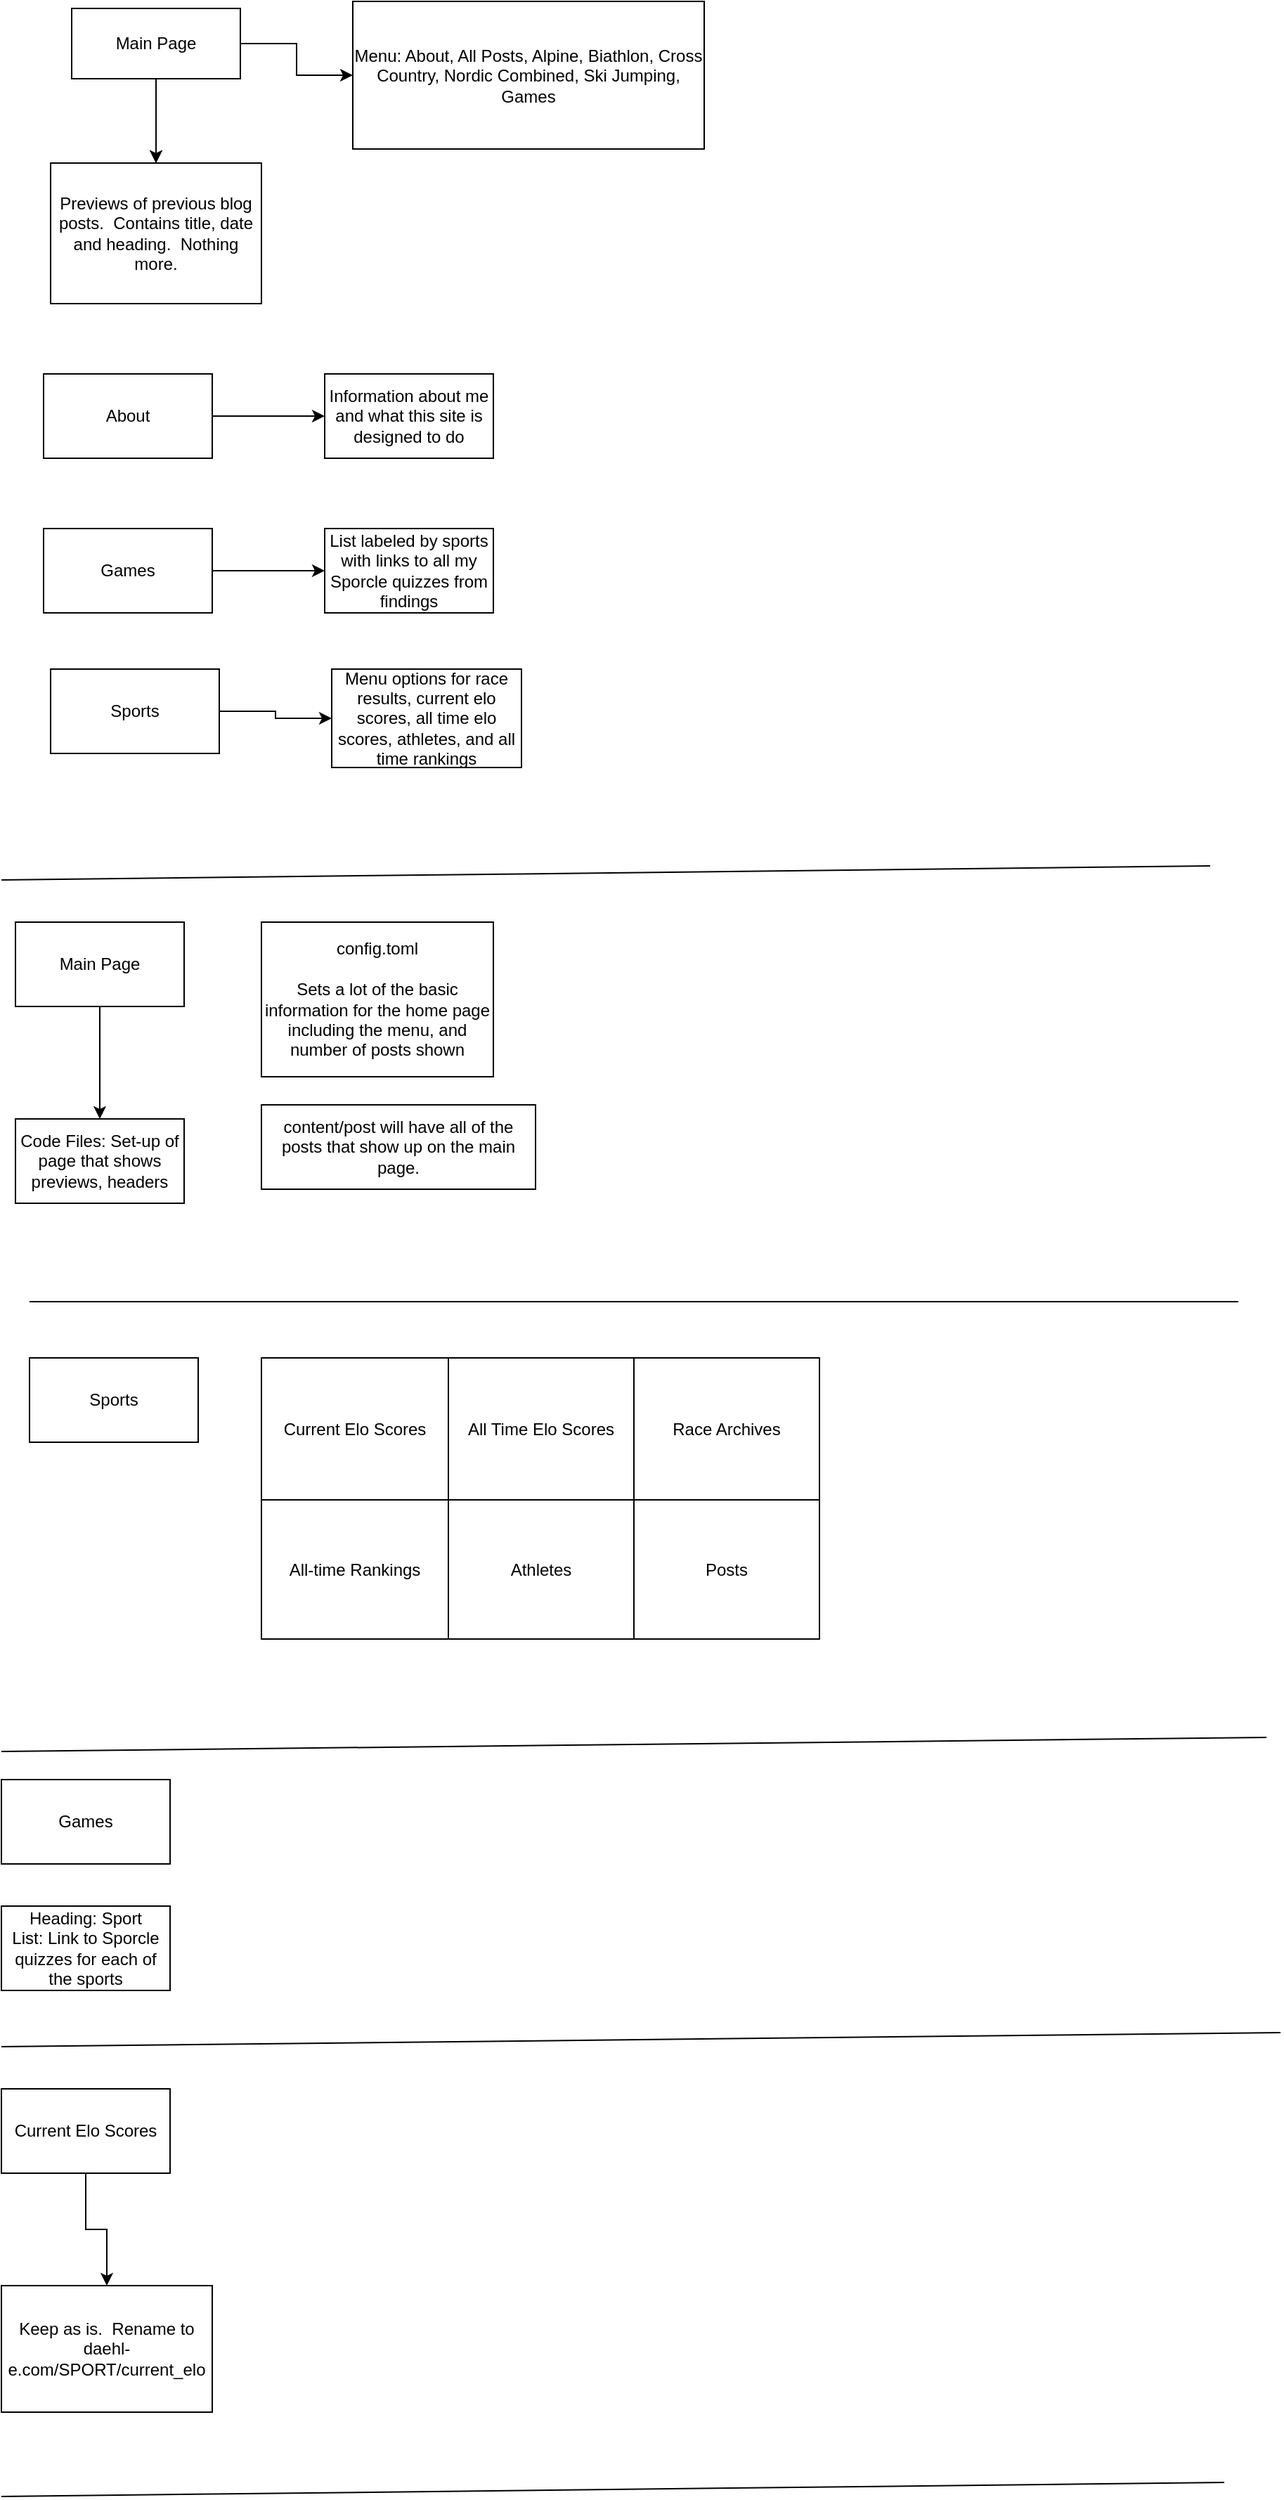 <mxfile version="26.0.10">
  <diagram name="Page-1" id="IvV1RmxwQuxQX_2ZJWTI">
    <mxGraphModel dx="1269" dy="1155" grid="1" gridSize="10" guides="1" tooltips="1" connect="1" arrows="1" fold="1" page="1" pageScale="1" pageWidth="999999" pageHeight="9999999" math="0" shadow="0">
      <root>
        <mxCell id="0" />
        <mxCell id="1" parent="0" />
        <mxCell id="frBr1456pMqaE7amHZvQ-3" value="" style="edgeStyle=orthogonalEdgeStyle;rounded=0;orthogonalLoop=1;jettySize=auto;html=1;" edge="1" parent="1" source="frBr1456pMqaE7amHZvQ-1" target="frBr1456pMqaE7amHZvQ-2">
          <mxGeometry relative="1" as="geometry" />
        </mxCell>
        <mxCell id="frBr1456pMqaE7amHZvQ-4" value="" style="edgeStyle=orthogonalEdgeStyle;rounded=0;orthogonalLoop=1;jettySize=auto;html=1;" edge="1" parent="1" source="frBr1456pMqaE7amHZvQ-1" target="frBr1456pMqaE7amHZvQ-2">
          <mxGeometry relative="1" as="geometry" />
        </mxCell>
        <mxCell id="frBr1456pMqaE7amHZvQ-8" value="" style="edgeStyle=orthogonalEdgeStyle;rounded=0;orthogonalLoop=1;jettySize=auto;html=1;" edge="1" parent="1" source="frBr1456pMqaE7amHZvQ-1" target="frBr1456pMqaE7amHZvQ-7">
          <mxGeometry relative="1" as="geometry" />
        </mxCell>
        <mxCell id="frBr1456pMqaE7amHZvQ-1" value="Main Page" style="rounded=0;whiteSpace=wrap;html=1;" vertex="1" parent="1">
          <mxGeometry x="90" y="40" width="120" height="50" as="geometry" />
        </mxCell>
        <mxCell id="frBr1456pMqaE7amHZvQ-2" value="Previews of previous blog posts.&amp;nbsp; Contains title, date and heading.&amp;nbsp; Nothing more." style="whiteSpace=wrap;html=1;rounded=0;" vertex="1" parent="1">
          <mxGeometry x="75" y="150" width="150" height="100" as="geometry" />
        </mxCell>
        <mxCell id="frBr1456pMqaE7amHZvQ-7" value="Menu: About, All Posts, Alpine, Biathlon, Cross Country, Nordic Combined, Ski Jumping, Games" style="whiteSpace=wrap;html=1;rounded=0;" vertex="1" parent="1">
          <mxGeometry x="290" y="35" width="250" height="105" as="geometry" />
        </mxCell>
        <mxCell id="frBr1456pMqaE7amHZvQ-12" value="" style="edgeStyle=orthogonalEdgeStyle;rounded=0;orthogonalLoop=1;jettySize=auto;html=1;" edge="1" parent="1" source="frBr1456pMqaE7amHZvQ-10" target="frBr1456pMqaE7amHZvQ-11">
          <mxGeometry relative="1" as="geometry" />
        </mxCell>
        <mxCell id="frBr1456pMqaE7amHZvQ-10" value="About" style="rounded=0;whiteSpace=wrap;html=1;" vertex="1" parent="1">
          <mxGeometry x="70" y="300" width="120" height="60" as="geometry" />
        </mxCell>
        <mxCell id="frBr1456pMqaE7amHZvQ-11" value="Information about me and what this site is designed to do" style="whiteSpace=wrap;html=1;rounded=0;" vertex="1" parent="1">
          <mxGeometry x="270" y="300" width="120" height="60" as="geometry" />
        </mxCell>
        <mxCell id="frBr1456pMqaE7amHZvQ-19" value="" style="edgeStyle=orthogonalEdgeStyle;rounded=0;orthogonalLoop=1;jettySize=auto;html=1;" edge="1" parent="1" source="frBr1456pMqaE7amHZvQ-16" target="frBr1456pMqaE7amHZvQ-18">
          <mxGeometry relative="1" as="geometry" />
        </mxCell>
        <mxCell id="frBr1456pMqaE7amHZvQ-16" value="Games" style="rounded=0;whiteSpace=wrap;html=1;" vertex="1" parent="1">
          <mxGeometry x="70" y="410" width="120" height="60" as="geometry" />
        </mxCell>
        <mxCell id="frBr1456pMqaE7amHZvQ-18" value="List labeled by sports with links to all my Sporcle quizzes from findings" style="whiteSpace=wrap;html=1;rounded=0;" vertex="1" parent="1">
          <mxGeometry x="270" y="410" width="120" height="60" as="geometry" />
        </mxCell>
        <mxCell id="frBr1456pMqaE7amHZvQ-22" value="" style="edgeStyle=orthogonalEdgeStyle;rounded=0;orthogonalLoop=1;jettySize=auto;html=1;" edge="1" parent="1" source="frBr1456pMqaE7amHZvQ-20" target="frBr1456pMqaE7amHZvQ-21">
          <mxGeometry relative="1" as="geometry" />
        </mxCell>
        <mxCell id="frBr1456pMqaE7amHZvQ-20" value="Sports" style="rounded=0;whiteSpace=wrap;html=1;" vertex="1" parent="1">
          <mxGeometry x="75" y="510" width="120" height="60" as="geometry" />
        </mxCell>
        <mxCell id="frBr1456pMqaE7amHZvQ-21" value="Menu options for race results, current elo scores, all time elo scores, athletes, and all time rankings" style="whiteSpace=wrap;html=1;rounded=0;" vertex="1" parent="1">
          <mxGeometry x="275" y="510" width="135" height="70" as="geometry" />
        </mxCell>
        <mxCell id="frBr1456pMqaE7amHZvQ-23" value="" style="endArrow=none;html=1;rounded=0;" edge="1" parent="1">
          <mxGeometry width="50" height="50" relative="1" as="geometry">
            <mxPoint x="40" y="660" as="sourcePoint" />
            <mxPoint x="900" y="650" as="targetPoint" />
          </mxGeometry>
        </mxCell>
        <mxCell id="frBr1456pMqaE7amHZvQ-28" value="" style="edgeStyle=orthogonalEdgeStyle;rounded=0;orthogonalLoop=1;jettySize=auto;html=1;" edge="1" parent="1" source="frBr1456pMqaE7amHZvQ-24" target="frBr1456pMqaE7amHZvQ-27">
          <mxGeometry relative="1" as="geometry" />
        </mxCell>
        <mxCell id="frBr1456pMqaE7amHZvQ-24" value="Main Page" style="rounded=0;whiteSpace=wrap;html=1;" vertex="1" parent="1">
          <mxGeometry x="50" y="690" width="120" height="60" as="geometry" />
        </mxCell>
        <mxCell id="frBr1456pMqaE7amHZvQ-27" value="Code Files: Set-up of page that shows previews, headers" style="whiteSpace=wrap;html=1;rounded=0;" vertex="1" parent="1">
          <mxGeometry x="50" y="830" width="120" height="60" as="geometry" />
        </mxCell>
        <mxCell id="frBr1456pMqaE7amHZvQ-29" value="config.toml&lt;div&gt;&lt;br&gt;&lt;/div&gt;&lt;div&gt;Sets a lot of the basic information for the home page including the menu, and number of posts shown&lt;/div&gt;" style="rounded=0;whiteSpace=wrap;html=1;" vertex="1" parent="1">
          <mxGeometry x="225" y="690" width="165" height="110" as="geometry" />
        </mxCell>
        <mxCell id="frBr1456pMqaE7amHZvQ-30" value="content/post will have all of the posts that show up on the main page." style="rounded=0;whiteSpace=wrap;html=1;" vertex="1" parent="1">
          <mxGeometry x="225" y="820" width="195" height="60" as="geometry" />
        </mxCell>
        <mxCell id="frBr1456pMqaE7amHZvQ-32" value="" style="endArrow=none;html=1;rounded=0;" edge="1" parent="1">
          <mxGeometry width="50" height="50" relative="1" as="geometry">
            <mxPoint x="60" y="960" as="sourcePoint" />
            <mxPoint x="920" y="960" as="targetPoint" />
          </mxGeometry>
        </mxCell>
        <mxCell id="frBr1456pMqaE7amHZvQ-33" value="Sports" style="rounded=0;whiteSpace=wrap;html=1;" vertex="1" parent="1">
          <mxGeometry x="60" y="1000" width="120" height="60" as="geometry" />
        </mxCell>
        <mxCell id="frBr1456pMqaE7amHZvQ-34" value="" style="childLayout=tableLayout;recursiveResize=0;shadow=0;fillColor=none;" vertex="1" parent="1">
          <mxGeometry x="225" y="1000" width="397" height="200" as="geometry" />
        </mxCell>
        <mxCell id="frBr1456pMqaE7amHZvQ-35" value="" style="shape=tableRow;horizontal=0;startSize=0;swimlaneHead=0;swimlaneBody=0;top=0;left=0;bottom=0;right=0;dropTarget=0;collapsible=0;recursiveResize=0;expand=0;fontStyle=0;fillColor=none;strokeColor=inherit;" vertex="1" parent="frBr1456pMqaE7amHZvQ-34">
          <mxGeometry width="397" height="101" as="geometry" />
        </mxCell>
        <mxCell id="frBr1456pMqaE7amHZvQ-36" value="Current Elo Scores" style="connectable=0;recursiveResize=0;strokeColor=inherit;fillColor=none;align=center;whiteSpace=wrap;html=1;" vertex="1" parent="frBr1456pMqaE7amHZvQ-35">
          <mxGeometry width="133" height="101" as="geometry">
            <mxRectangle width="133" height="101" as="alternateBounds" />
          </mxGeometry>
        </mxCell>
        <mxCell id="frBr1456pMqaE7amHZvQ-37" value="All Time Elo Scores" style="connectable=0;recursiveResize=0;strokeColor=inherit;fillColor=none;align=center;whiteSpace=wrap;html=1;" vertex="1" parent="frBr1456pMqaE7amHZvQ-35">
          <mxGeometry x="133" width="132" height="101" as="geometry">
            <mxRectangle width="132" height="101" as="alternateBounds" />
          </mxGeometry>
        </mxCell>
        <mxCell id="frBr1456pMqaE7amHZvQ-49" value="Race Archives" style="connectable=0;recursiveResize=0;strokeColor=inherit;fillColor=none;align=center;whiteSpace=wrap;html=1;" vertex="1" parent="frBr1456pMqaE7amHZvQ-35">
          <mxGeometry x="265" width="132" height="101" as="geometry">
            <mxRectangle width="132" height="101" as="alternateBounds" />
          </mxGeometry>
        </mxCell>
        <mxCell id="frBr1456pMqaE7amHZvQ-39" style="shape=tableRow;horizontal=0;startSize=0;swimlaneHead=0;swimlaneBody=0;top=0;left=0;bottom=0;right=0;dropTarget=0;collapsible=0;recursiveResize=0;expand=0;fontStyle=0;fillColor=none;strokeColor=inherit;" vertex="1" parent="frBr1456pMqaE7amHZvQ-34">
          <mxGeometry y="101" width="397" height="99" as="geometry" />
        </mxCell>
        <mxCell id="frBr1456pMqaE7amHZvQ-40" value="All-time Rankings" style="connectable=0;recursiveResize=0;strokeColor=inherit;fillColor=none;align=center;whiteSpace=wrap;html=1;" vertex="1" parent="frBr1456pMqaE7amHZvQ-39">
          <mxGeometry width="133" height="99" as="geometry">
            <mxRectangle width="133" height="99" as="alternateBounds" />
          </mxGeometry>
        </mxCell>
        <mxCell id="frBr1456pMqaE7amHZvQ-41" value="Athletes" style="connectable=0;recursiveResize=0;strokeColor=inherit;fillColor=none;align=center;whiteSpace=wrap;html=1;" vertex="1" parent="frBr1456pMqaE7amHZvQ-39">
          <mxGeometry x="133" width="132" height="99" as="geometry">
            <mxRectangle width="132" height="99" as="alternateBounds" />
          </mxGeometry>
        </mxCell>
        <mxCell id="frBr1456pMqaE7amHZvQ-50" value="Posts" style="connectable=0;recursiveResize=0;strokeColor=inherit;fillColor=none;align=center;whiteSpace=wrap;html=1;" vertex="1" parent="frBr1456pMqaE7amHZvQ-39">
          <mxGeometry x="265" width="132" height="99" as="geometry">
            <mxRectangle width="132" height="99" as="alternateBounds" />
          </mxGeometry>
        </mxCell>
        <mxCell id="frBr1456pMqaE7amHZvQ-51" value="" style="endArrow=none;html=1;rounded=0;" edge="1" parent="1">
          <mxGeometry width="50" height="50" relative="1" as="geometry">
            <mxPoint x="40" y="1280" as="sourcePoint" />
            <mxPoint x="940" y="1270" as="targetPoint" />
          </mxGeometry>
        </mxCell>
        <mxCell id="frBr1456pMqaE7amHZvQ-53" value="Games" style="rounded=0;whiteSpace=wrap;html=1;" vertex="1" parent="1">
          <mxGeometry x="40" y="1300" width="120" height="60" as="geometry" />
        </mxCell>
        <mxCell id="frBr1456pMqaE7amHZvQ-82" value="Heading: Sport&lt;div&gt;List: Link to Sporcle quizzes for each of the sports&lt;/div&gt;" style="rounded=0;whiteSpace=wrap;html=1;" vertex="1" parent="1">
          <mxGeometry x="40" y="1390" width="120" height="60" as="geometry" />
        </mxCell>
        <mxCell id="frBr1456pMqaE7amHZvQ-83" value="" style="endArrow=none;html=1;rounded=0;" edge="1" parent="1">
          <mxGeometry width="50" height="50" relative="1" as="geometry">
            <mxPoint x="40" y="1490" as="sourcePoint" />
            <mxPoint x="950" y="1480" as="targetPoint" />
          </mxGeometry>
        </mxCell>
        <mxCell id="frBr1456pMqaE7amHZvQ-87" value="" style="edgeStyle=orthogonalEdgeStyle;rounded=0;orthogonalLoop=1;jettySize=auto;html=1;" edge="1" parent="1" source="frBr1456pMqaE7amHZvQ-85" target="frBr1456pMqaE7amHZvQ-86">
          <mxGeometry relative="1" as="geometry" />
        </mxCell>
        <mxCell id="frBr1456pMqaE7amHZvQ-85" value="Current Elo Scores" style="rounded=0;whiteSpace=wrap;html=1;" vertex="1" parent="1">
          <mxGeometry x="40" y="1520" width="120" height="60" as="geometry" />
        </mxCell>
        <mxCell id="frBr1456pMqaE7amHZvQ-86" value="Keep as is.&amp;nbsp; Rename to daehl-e.com/SPORT/current_elo" style="whiteSpace=wrap;html=1;rounded=0;" vertex="1" parent="1">
          <mxGeometry x="40" y="1660" width="150" height="90" as="geometry" />
        </mxCell>
        <mxCell id="frBr1456pMqaE7amHZvQ-88" value="" style="endArrow=none;html=1;rounded=0;" edge="1" parent="1">
          <mxGeometry width="50" height="50" relative="1" as="geometry">
            <mxPoint x="40" y="1810" as="sourcePoint" />
            <mxPoint x="910" y="1800" as="targetPoint" />
          </mxGeometry>
        </mxCell>
      </root>
    </mxGraphModel>
  </diagram>
</mxfile>

